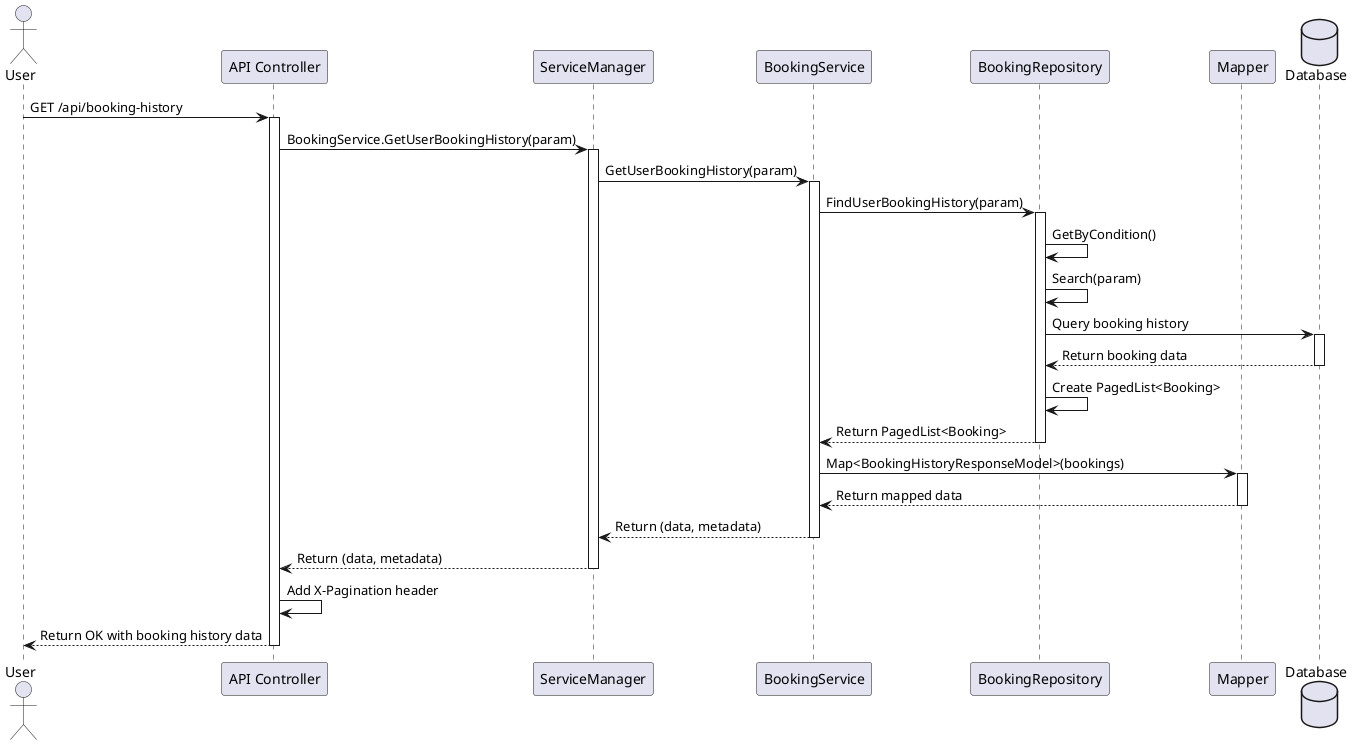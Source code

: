 @startuml
actor User
participant "API Controller" as Controller
participant "ServiceManager" as ServiceManager
participant "BookingService" as BookingService
participant "BookingRepository" as BookingRepository
participant "Mapper" as Mapper
database "Database" as DB

User -> Controller : GET /api/booking-history
activate Controller

Controller -> ServiceManager : BookingService.GetUserBookingHistory(param)
activate ServiceManager

ServiceManager -> BookingService : GetUserBookingHistory(param)
activate BookingService

BookingService -> BookingRepository : FindUserBookingHistory(param)
activate BookingRepository

BookingRepository -> BookingRepository : GetByCondition()
BookingRepository -> BookingRepository : Search(param)
BookingRepository -> DB : Query booking history
activate DB
DB --> BookingRepository : Return booking data
deactivate DB

BookingRepository -> BookingRepository : Create PagedList<Booking>
BookingRepository --> BookingService : Return PagedList<Booking>
deactivate BookingRepository

BookingService -> Mapper : Map<BookingHistoryResponseModel>(bookings)
activate Mapper
Mapper --> BookingService : Return mapped data
deactivate Mapper

BookingService --> ServiceManager : Return (data, metadata)
deactivate BookingService

ServiceManager --> Controller : Return (data, metadata)
deactivate ServiceManager

Controller -> Controller : Add X-Pagination header
Controller --> User : Return OK with booking history data
deactivate Controller
@enduml
